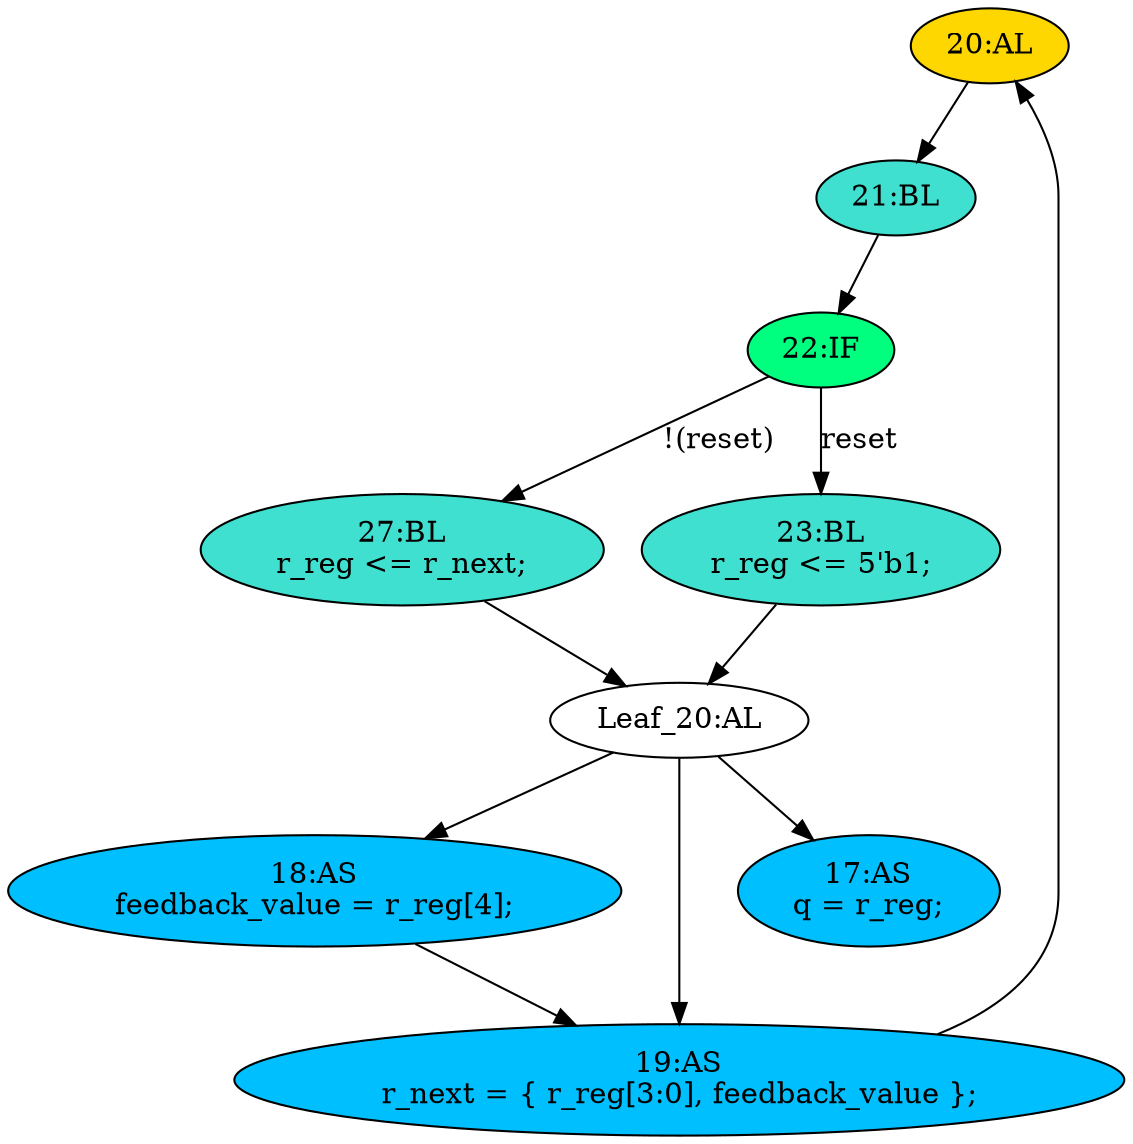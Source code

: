 strict digraph "compose( ,  )" {
	node [label="\N"];
	"20:AL"	[ast="<pyverilog.vparser.ast.Always object at 0x7f496ac7dc50>",
		clk_sens=True,
		fillcolor=gold,
		label="20:AL",
		sens="['clk', 'reset']",
		statements="[]",
		style=filled,
		typ=Always,
		use_var="['reset', 'r_next']"];
	"21:BL"	[ast="<pyverilog.vparser.ast.Block object at 0x7f496ac7d4d0>",
		fillcolor=turquoise,
		label="21:BL",
		statements="[]",
		style=filled,
		typ=Block];
	"20:AL" -> "21:BL"	[cond="[]",
		lineno=None];
	"22:IF"	[ast="<pyverilog.vparser.ast.IfStatement object at 0x7f496b081610>",
		fillcolor=springgreen,
		label="22:IF",
		statements="[]",
		style=filled,
		typ=IfStatement];
	"21:BL" -> "22:IF"	[cond="[]",
		lineno=None];
	"18:AS"	[ast="<pyverilog.vparser.ast.Assign object at 0x7f496ac63610>",
		def_var="['feedback_value']",
		fillcolor=deepskyblue,
		label="18:AS
feedback_value = r_reg[4];",
		statements="[]",
		style=filled,
		typ=Assign,
		use_var="['r_reg']"];
	"19:AS"	[ast="<pyverilog.vparser.ast.Assign object at 0x7f496ac71550>",
		def_var="['r_next']",
		fillcolor=deepskyblue,
		label="19:AS
r_next = { r_reg[3:0], feedback_value };",
		statements="[]",
		style=filled,
		typ=Assign,
		use_var="['r_reg', 'feedback_value']"];
	"18:AS" -> "19:AS";
	"27:BL"	[ast="<pyverilog.vparser.ast.Block object at 0x7f496ac66450>",
		fillcolor=turquoise,
		label="27:BL
r_reg <= r_next;",
		statements="[<pyverilog.vparser.ast.NonblockingSubstitution object at 0x7f496ac66290>]",
		style=filled,
		typ=Block];
	"22:IF" -> "27:BL"	[cond="['reset']",
		label="!(reset)",
		lineno=22];
	"23:BL"	[ast="<pyverilog.vparser.ast.Block object at 0x7f496ac71450>",
		fillcolor=turquoise,
		label="23:BL
r_reg <= 5'b1;",
		statements="[<pyverilog.vparser.ast.NonblockingSubstitution object at 0x7f496ac66ad0>]",
		style=filled,
		typ=Block];
	"22:IF" -> "23:BL"	[cond="['reset']",
		label=reset,
		lineno=22];
	"19:AS" -> "20:AL";
	"Leaf_20:AL"	[def_var="['r_reg']",
		label="Leaf_20:AL"];
	"27:BL" -> "Leaf_20:AL"	[cond="[]",
		lineno=None];
	"Leaf_20:AL" -> "18:AS";
	"Leaf_20:AL" -> "19:AS";
	"17:AS"	[ast="<pyverilog.vparser.ast.Assign object at 0x7f496a9d6750>",
		def_var="['q']",
		fillcolor=deepskyblue,
		label="17:AS
q = r_reg;",
		statements="[]",
		style=filled,
		typ=Assign,
		use_var="['r_reg']"];
	"Leaf_20:AL" -> "17:AS";
	"23:BL" -> "Leaf_20:AL"	[cond="[]",
		lineno=None];
}
